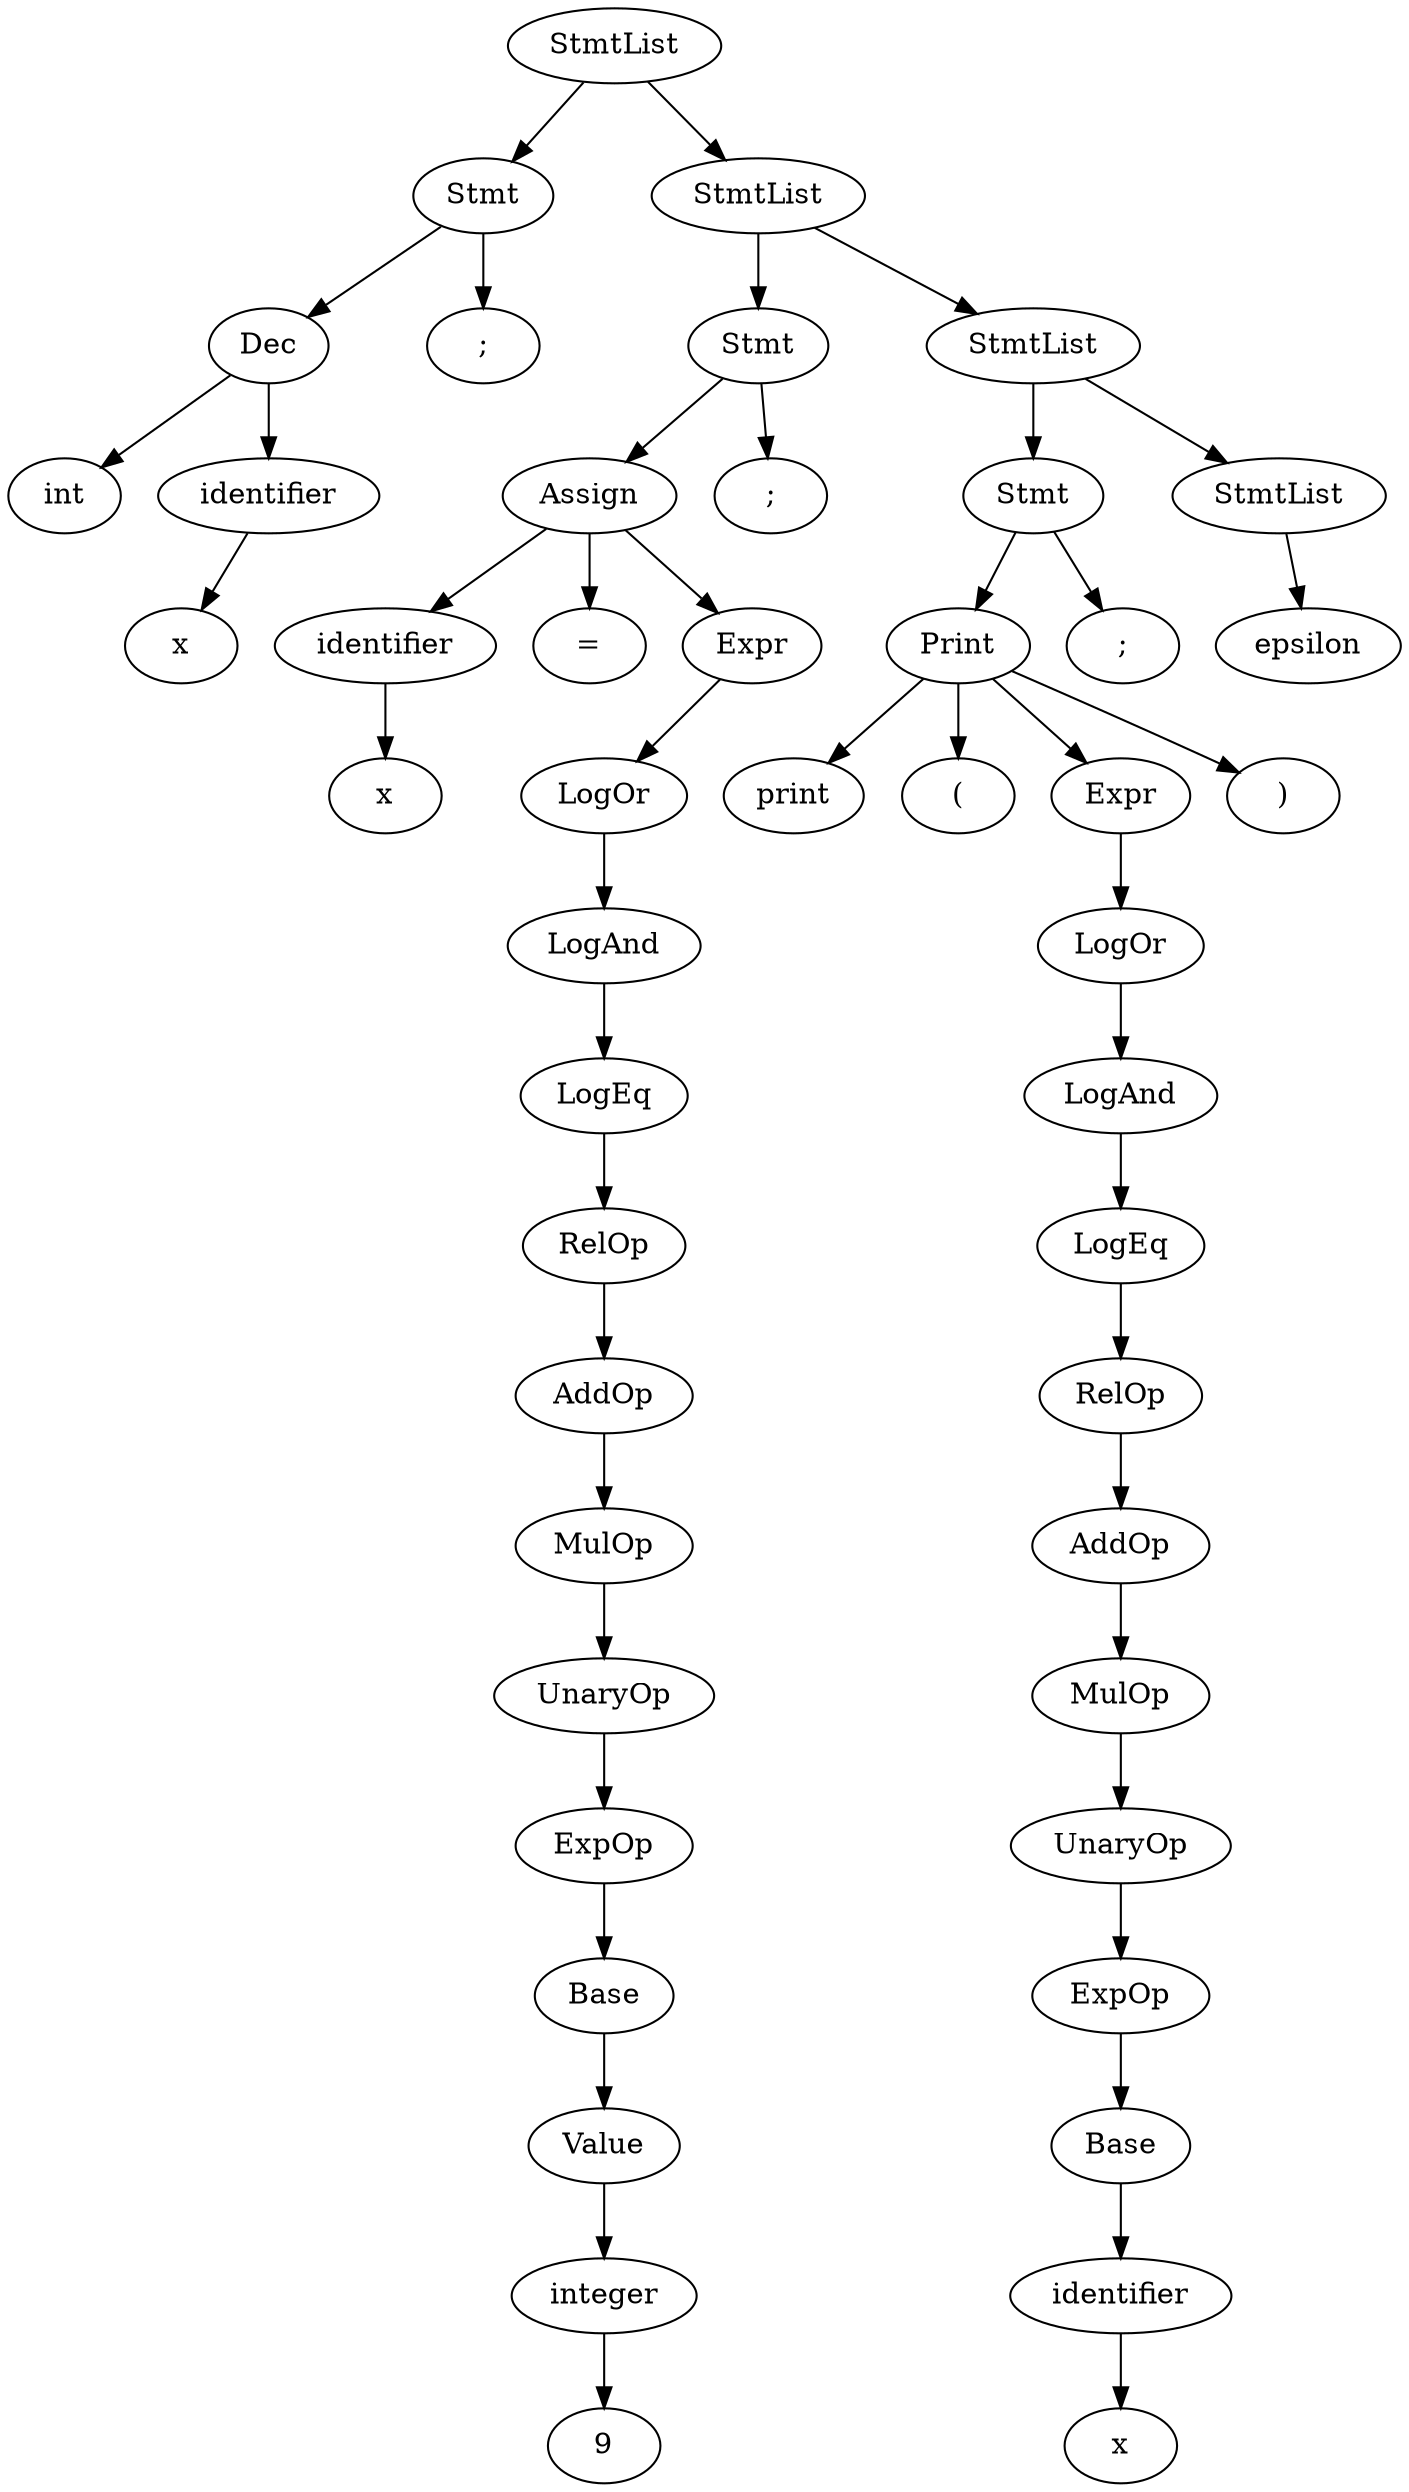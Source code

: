 
digraph "declarationTest"
{
struct1 [label="StmtList"]
struct2 [label="Stmt"]
struct3 [label="Dec"]
struct4 [label="int"]
struct3->struct4
struct5 [label="identifier"]
struct6 [label="x"]
struct5->struct6
struct3->struct5
struct2->struct3
struct7 [label=";"]
struct2->struct7
struct1->struct2
struct8 [label="StmtList"]
struct9 [label="Stmt"]
struct10 [label="Assign"]
struct11 [label="identifier"]
struct12 [label="x"]
struct11->struct12
struct10->struct11
struct13 [label="="]
struct10->struct13
struct14 [label="Expr"]
struct15 [label="LogOr"]
struct16 [label="LogAnd"]
struct17 [label="LogEq"]
struct18 [label="RelOp"]
struct19 [label="AddOp"]
struct20 [label="MulOp"]
struct21 [label="UnaryOp"]
struct22 [label="ExpOp"]
struct23 [label="Base"]
struct24 [label="Value"]
struct25 [label="integer"]
struct26 [label="9"]
struct25->struct26
struct24->struct25
struct23->struct24
struct22->struct23
struct21->struct22
struct20->struct21
struct19->struct20
struct18->struct19
struct17->struct18
struct16->struct17
struct15->struct16
struct14->struct15
struct10->struct14
struct9->struct10
struct27 [label=";"]
struct9->struct27
struct8->struct9
struct28 [label="StmtList"]
struct29 [label="Stmt"]
struct30 [label="Print"]
struct31 [label="print"]
struct30->struct31
struct32 [label="("]
struct30->struct32
struct33 [label="Expr"]
struct34 [label="LogOr"]
struct35 [label="LogAnd"]
struct36 [label="LogEq"]
struct37 [label="RelOp"]
struct38 [label="AddOp"]
struct39 [label="MulOp"]
struct40 [label="UnaryOp"]
struct41 [label="ExpOp"]
struct42 [label="Base"]
struct43 [label="identifier"]
struct44 [label="x"]
struct43->struct44
struct42->struct43
struct41->struct42
struct40->struct41
struct39->struct40
struct38->struct39
struct37->struct38
struct36->struct37
struct35->struct36
struct34->struct35
struct33->struct34
struct30->struct33
struct45 [label=")"]
struct30->struct45
struct29->struct30
struct46 [label=";"]
struct29->struct46
struct28->struct29
struct47 [label="StmtList"]
struct48 [label="epsilon"]
struct47->struct48
struct28->struct47
struct8->struct28
struct1->struct8
}